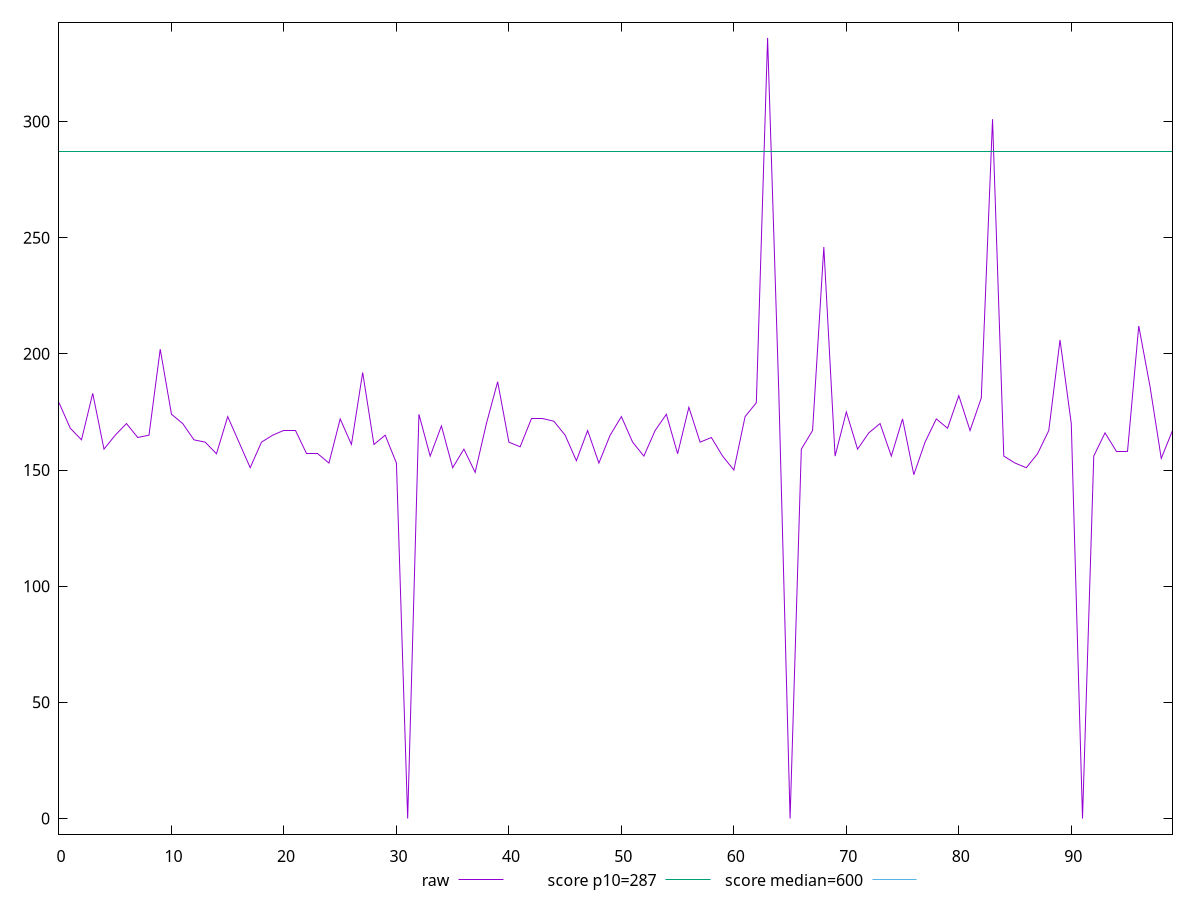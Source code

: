 reset

$raw <<EOF
0 178.99999999999977
1 167.99999999999977
2 162.99999999999955
3 183
4 158.99999999999955
5 165
6 170
7 164.00000000000023
8 165
9 202
10 173.99999999999977
11 170
12 163
13 162
14 156.99999999999977
15 172.99999999999977
16 162
17 151
18 162
19 165
20 166.99999999999977
21 167
22 156.99999999999955
23 157
24 152.99999999999955
25 171.99999999999955
26 161.00000000000023
27 192
28 161
29 164.99999999999977
30 153
31 0
32 174
33 156
34 169
35 151
36 159
37 149
38 169.99999999999955
39 188
40 162
41 160
42 172
43 171.99999999999977
44 171
45 165
46 153.99999999999977
47 167
48 153
49 165
50 173.00000000000023
51 162
52 156
53 167
54 174
55 156.99999999999955
56 177
57 162
58 164
59 155.99999999999977
60 150
61 172.99999999999977
62 178.99999999999955
63 336
64 182.99999999999977
65 0
66 159
67 167.00000000000023
68 245.99999999999977
69 156
70 175
71 159
72 165.99999999999977
73 169.99999999999955
74 156
75 172
76 148
77 162
78 172
79 168
80 182.00000000000023
81 167
82 181.00000000000023
83 300.9999999999993
84 156
85 152.99999999999977
86 151.00000000000023
87 156.99999999999977
88 167
89 206
90 170
91 0
92 156.00000000000023
93 165.99999999999955
94 157.99999999999977
95 157.99999999999977
96 211.99999999999977
97 186.00000000000023
98 155
99 167.00000000000023
EOF

set key outside below
set xrange [0:99]
set yrange [-6.72:342.72]
set trange [-6.72:342.72]
set terminal svg size 640, 500 enhanced background rgb 'white'
set output "report_00009_2021-02-08T22-37-41.559Z/total-blocking-time/samples/pages+cached+noadtech/raw/values.svg"

plot $raw title "raw" with line, \
     287 title "score p10=287", \
     600 title "score median=600"

reset
